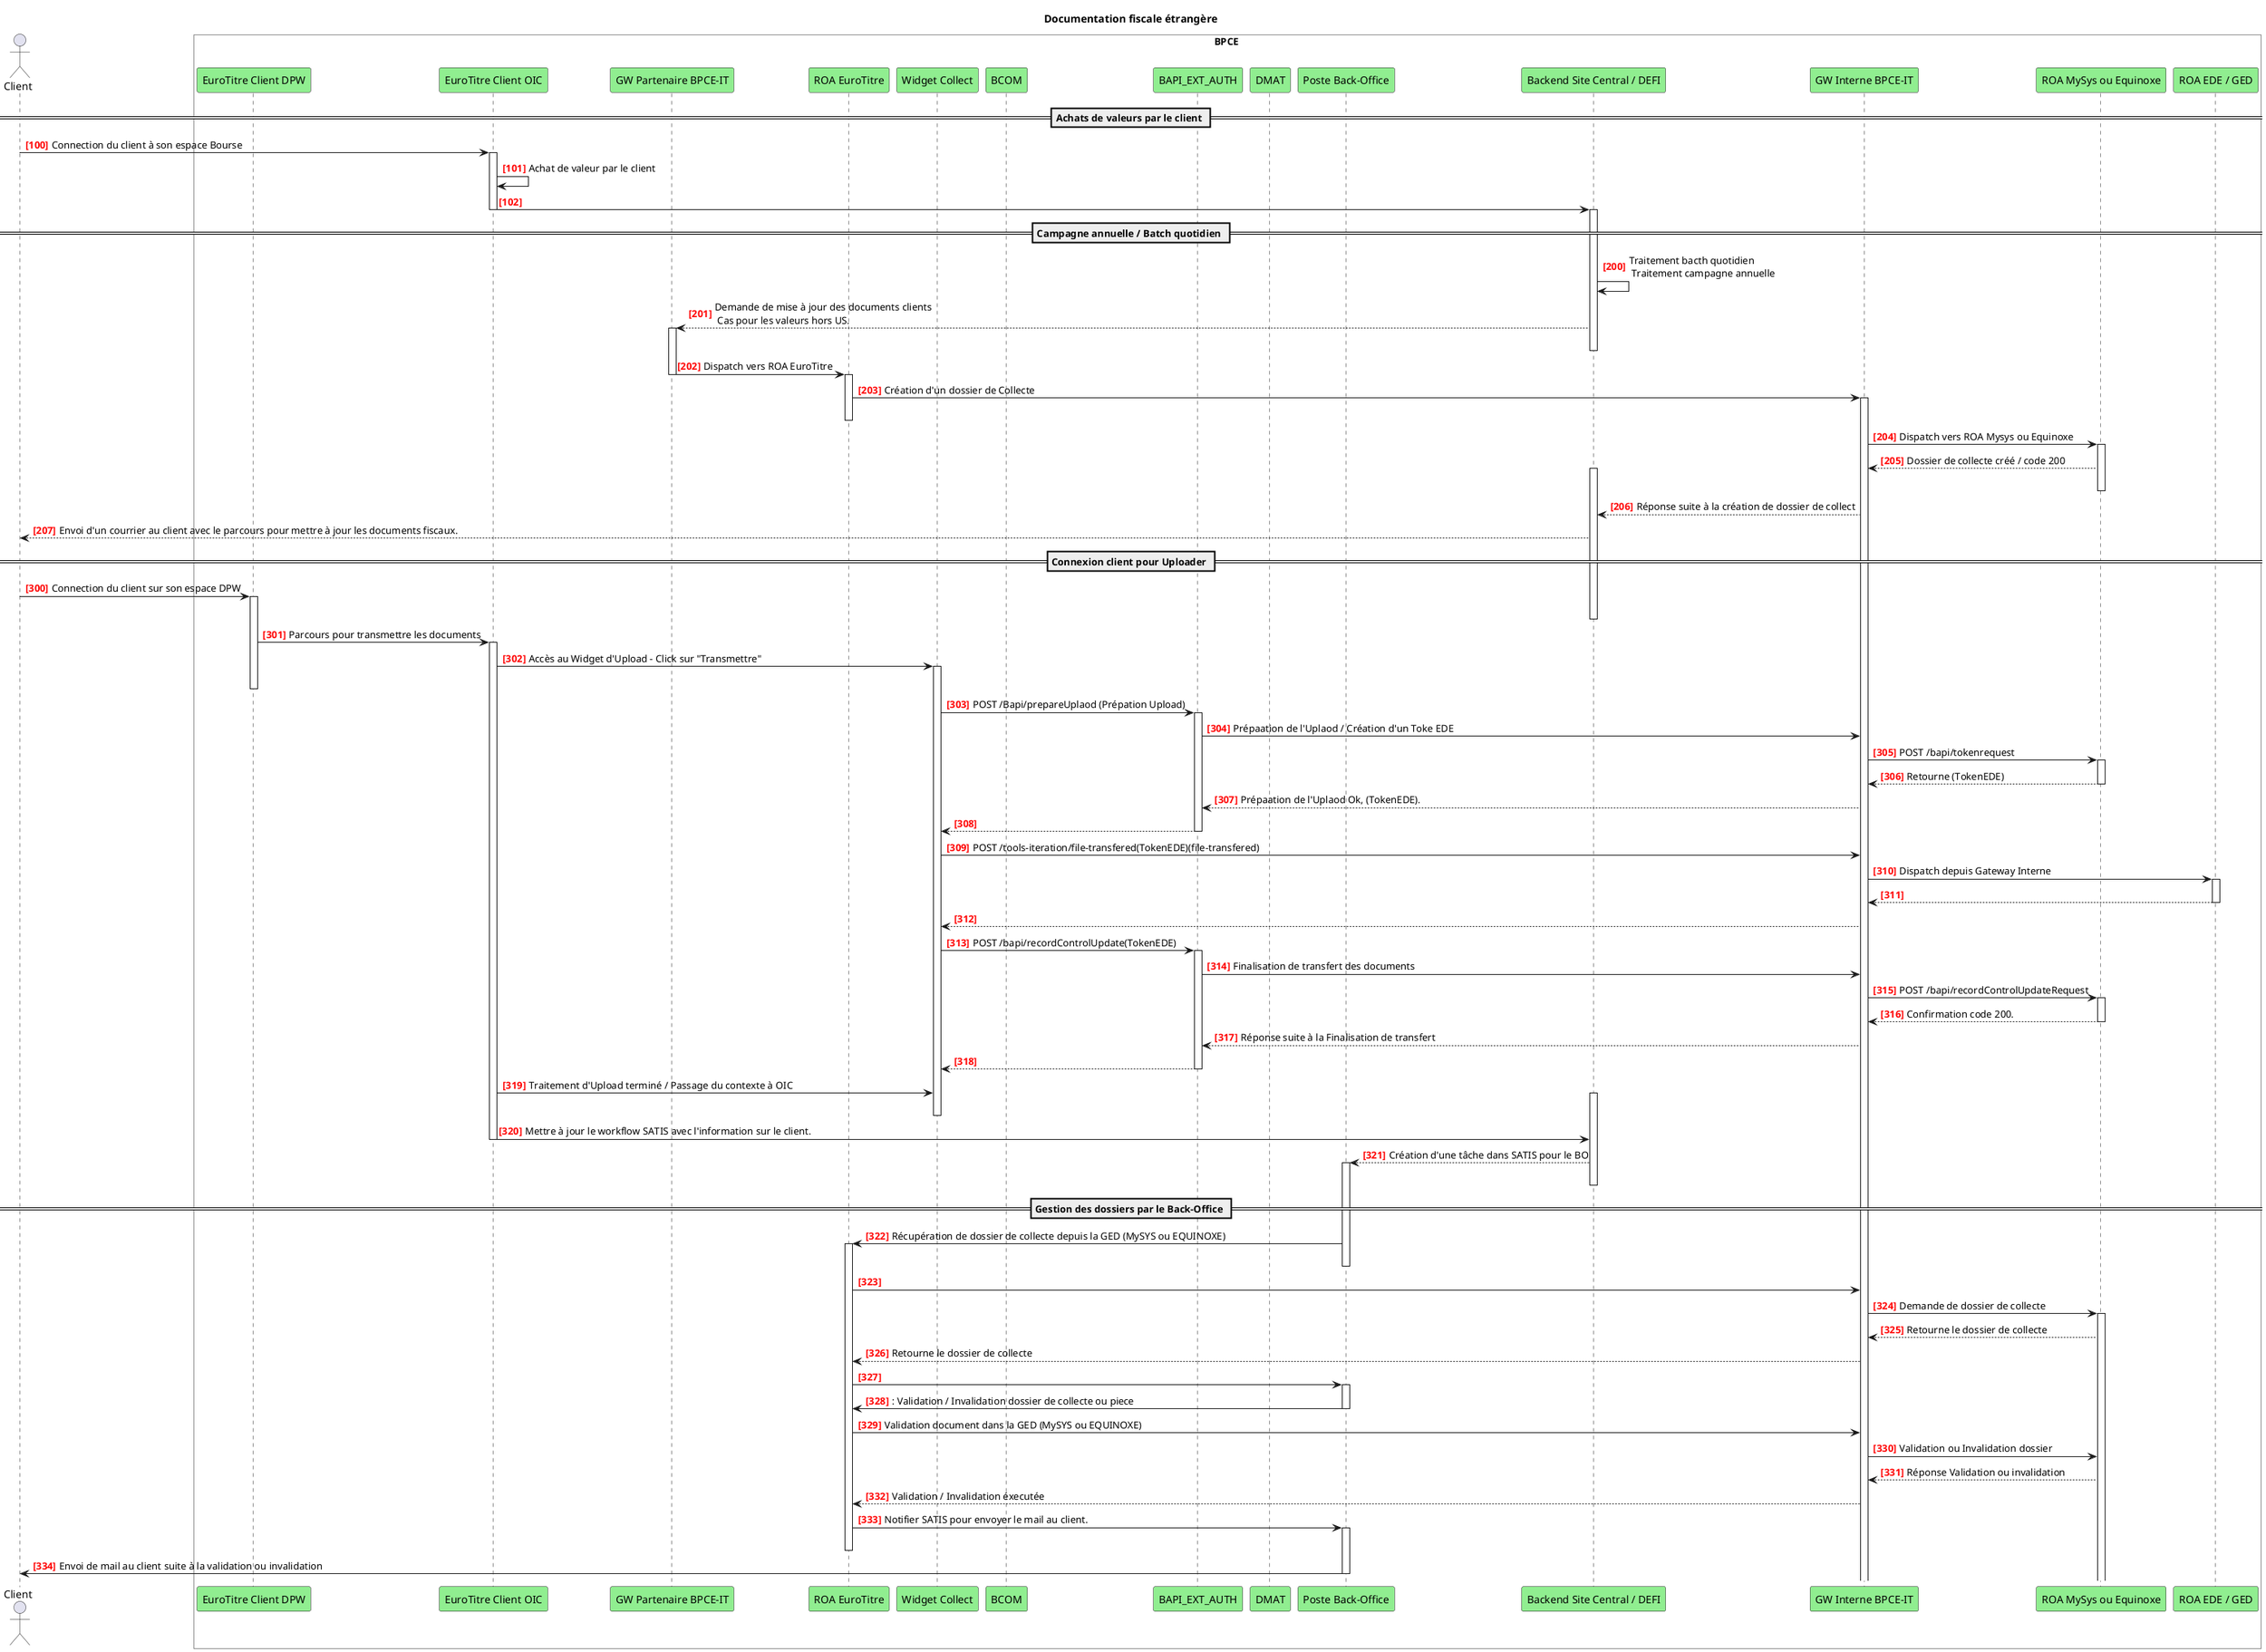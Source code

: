 @startuml


title "Documentation fiscale étrangère"

actor Client as Client

box BPCE #white
    participant "EuroTitre Client DPW" as CLIENT_DPW #lightgreen
    participant "EuroTitre Client OIC" as CLIENT_OIC #lightgreen
    participant "GW Partenaire BPCE-IT" as GW_PARTENAIRE #lightgreen
    participant "ROA EuroTitre" as ROA_EURO_TITRE #lightgreen
    participant "Widget Collect" as WIDGET_COLLECT #lightgreen
    participant "BCOM" as BCOM #lightgreen
    participant "BAPI_EXT_AUTH" as BAPI_EXT_AUTH #lightgreen
    participant "DMAT" as DMAT #lightgreen
    participant "Poste Back-Office" as POSTE_BO #lightgreen
    participant "Backend Site Central / DEFI" as BACKEND_DEFI #lightgreen
    participant "GW Interne BPCE-IT" as GW_INTERNE #lightgreen
    participant "ROA MySys ou Equinoxe" as ROA_EQUI_MYS #lightgreen
    participant "ROA EDE / GED" as ROA_EDE_GED #lightgreen
end box

autonumber 0 1 "<b><color red>[100]"
== Achats de valeurs par le client ==

Client -> CLIENT_OIC : Connection du client à son espace Bourse
activate CLIENT_OIC
CLIENT_OIC -> CLIENT_OIC : Achat de valeur par le client
CLIENT_OIC -> BACKEND_DEFI
deactivate CLIENT_OIC

autonumber 0 1 "<b><color red>[200]"
== Campagne annuelle / Batch quotidien ==
activate BACKEND_DEFI
BACKEND_DEFI -> BACKEND_DEFI : Traitement bacth quotidien \n Traitement campagne annuelle
GW_PARTENAIRE <-- BACKEND_DEFI : Demande de mise à jour des documents clients \n Cas pour les valeurs hors US.
activate GW_PARTENAIRE
deactivate BACKEND_DEFI
GW_PARTENAIRE -> ROA_EURO_TITRE :  Dispatch vers ROA EuroTitre
deactivate GW_PARTENAIRE
activate ROA_EURO_TITRE
ROA_EURO_TITRE -> GW_INTERNE : Création d'un dossier de Collecte
activate GW_INTERNE
deactivate ROA_EURO_TITRE
GW_INTERNE -> ROA_EQUI_MYS : Dispatch vers ROA Mysys ou Equinoxe
activate ROA_EQUI_MYS
GW_INTERNE <-- ROA_EQUI_MYS : Dossier de collecte créé / code 200
activate BACKEND_DEFI
deactivate ROA_EQUI_MYS
BACKEND_DEFI <-- GW_INTERNE : Réponse suite à la création de dossier de collect
Client <-- BACKEND_DEFI : Envoi d'un courrier au client avec le parcours pour mettre à jour les documents fiscaux.

autonumber 0 1 "<b><color red>[300]"
== Connexion client pour Uploader ==
Client -> CLIENT_DPW : Connection du client sur son espace DPW
activate CLIENT_DPW
deactivate BACKEND_DEFI
CLIENT_DPW -> CLIENT_OIC : Parcours pour transmettre les documents
activate CLIENT_OIC
CLIENT_OIC -> WIDGET_COLLECT : Accès au Widget d'Upload - Click sur "Transmettre"
activate WIDGET_COLLECT

deactivate CLIENT_DPW
WIDGET_COLLECT ->  BAPI_EXT_AUTH : POST /Bapi/prepareUplaod (Prépation Upload)
activate "BAPI_EXT_AUTH"
BAPI_EXT_AUTH -> GW_INTERNE : Prépaation de l'Uplaod / Création d'un Toke EDE
GW_INTERNE -> ROA_EQUI_MYS : POST /bapi/tokenrequest
activate ROA_EQUI_MYS
GW_INTERNE <-- ROA_EQUI_MYS : Retourne (TokenEDE)
deactivate ROA_EQUI_MYS
BAPI_EXT_AUTH <-- GW_INTERNE : Prépaation de l'Uplaod Ok, (TokenEDE).
WIDGET_COLLECT <--  BAPI_EXT_AUTH
deactivate BAPI_EXT_AUTH
WIDGET_COLLECT ->  GW_INTERNE : POST /tools-iteration/file-transfered(TokenEDE)(file-transfered)
GW_INTERNE ->  ROA_EDE_GED : Dispatch depuis Gateway Interne
activate ROA_EDE_GED
GW_INTERNE <--  ROA_EDE_GED
deactivate ROA_EDE_GED
WIDGET_COLLECT <--  GW_INTERNE
WIDGET_COLLECT ->  BAPI_EXT_AUTH : POST /bapi/recordControlUpdate(TokenEDE)
activate "BAPI_EXT_AUTH"
BAPI_EXT_AUTH -> GW_INTERNE : Finalisation de transfert des documents
GW_INTERNE -> ROA_EQUI_MYS : POST /bapi/recordControlUpdateRequest
activate ROA_EQUI_MYS
GW_INTERNE <-- ROA_EQUI_MYS : Confirmation code 200.
deactivate ROA_EQUI_MYS
BAPI_EXT_AUTH <-- GW_INTERNE : Réponse suite à la Finalisation de transfert
WIDGET_COLLECT <--  BAPI_EXT_AUTH
deactivate BAPI_EXT_AUTH
CLIENT_OIC -> WIDGET_COLLECT : Traitement d'Upload terminé / Passage du contexte à OIC
activate BACKEND_DEFI
deactivate WIDGET_COLLECT

CLIENT_OIC -> BACKEND_DEFI : Mettre à jour le workflow SATIS avec l'information sur le client.
deactivate CLIENT_OIC
POSTE_BO <-- BACKEND_DEFI : Création d'une tâche dans SATIS pour le BO
activate POSTE_BO
== Gestion des dossiers par le Back-Office ==
deactivate BACKEND_DEFI
POSTE_BO -> ROA_EURO_TITRE : Récupération de dossier de collecte depuis la GED (MySYS ou EQUINOXE)
activate ROA_EURO_TITRE
deactivate POSTE_BO
ROA_EURO_TITRE -> GW_INTERNE
GW_INTERNE -> ROA_EQUI_MYS : Demande de dossier de collecte
activate ROA_EQUI_MYS
GW_INTERNE <-- ROA_EQUI_MYS : Retourne le dossier de collecte

ROA_EURO_TITRE <-- GW_INTERNE : Retourne le dossier de collecte
ROA_EURO_TITRE -> POSTE_BO
activate POSTE_BO
ROA_EURO_TITRE <- POSTE_BO  : : Validation / Invalidation dossier de collecte ou piece
deactivate POSTE_BO
ROA_EURO_TITRE -> GW_INTERNE : Validation document dans la GED (MySYS ou EQUINOXE)

GW_INTERNE -> ROA_EQUI_MYS : Validation ou Invalidation dossier
GW_INTERNE <-- ROA_EQUI_MYS : Réponse Validation ou invalidation
ROA_EURO_TITRE <-- GW_INTERNE : Validation / Invalidation éxecutée

ROA_EURO_TITRE -> POSTE_BO : Notifier SATIS pour envoyer le mail au client.
activate POSTE_BO
deactivate ROA_EURO_TITRE
Client <- POSTE_BO  : Envoi de mail au client suite à la validation ou invalidation
deactivate POSTE_BO


deactivate POSTE_BO
deactivate BACKEND_DEFI
@enduml
